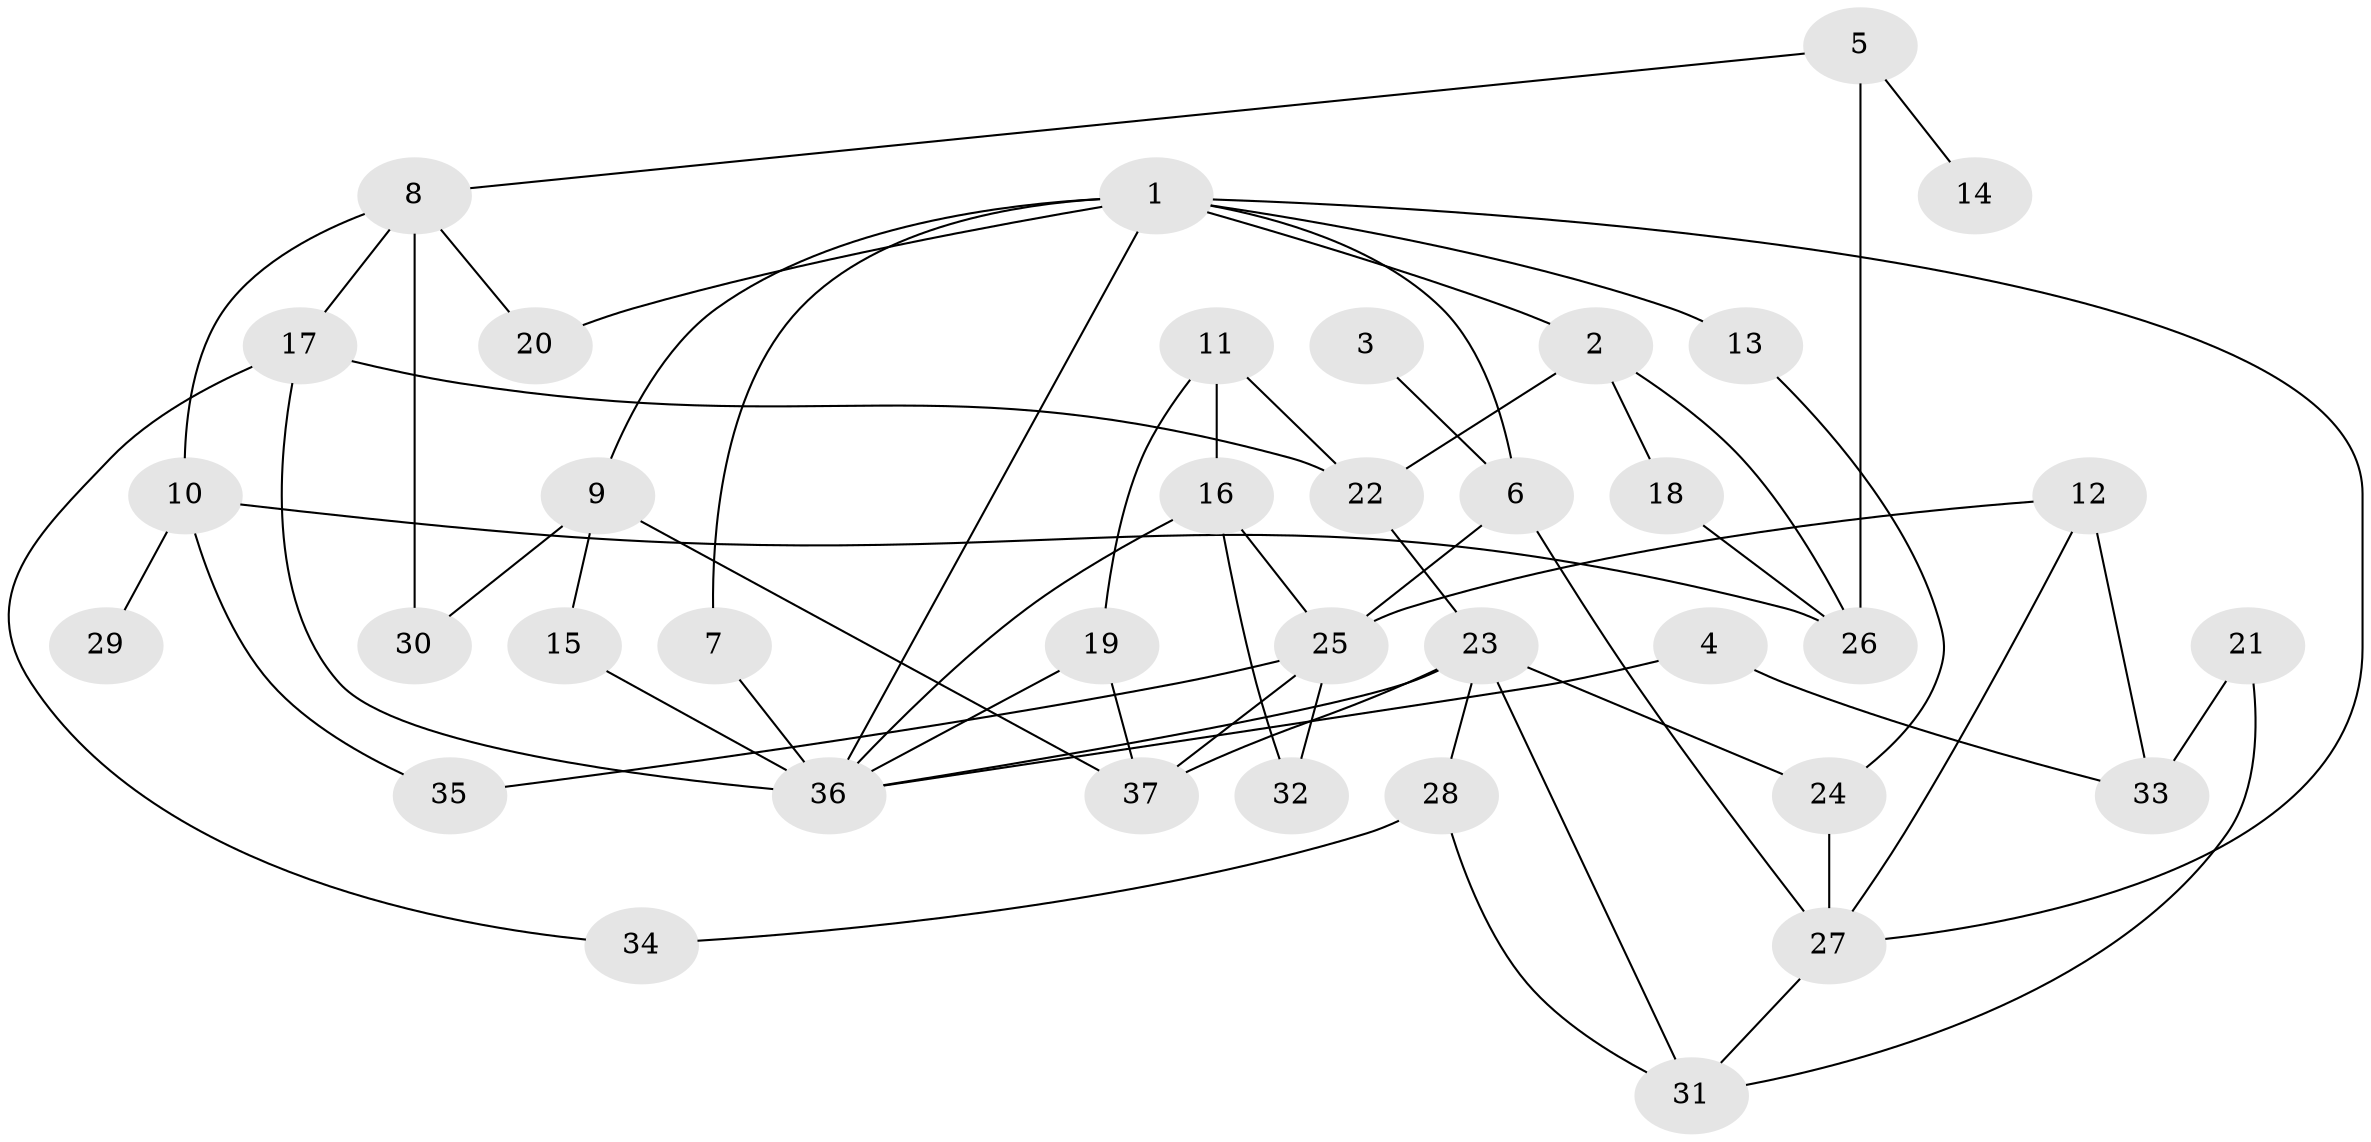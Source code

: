 // original degree distribution, {4: 0.136986301369863, 11: 0.0136986301369863, 7: 0.0273972602739726, 3: 0.2602739726027397, 6: 0.0410958904109589, 2: 0.3013698630136986, 5: 0.0273972602739726, 1: 0.1917808219178082}
// Generated by graph-tools (version 1.1) at 2025/01/03/09/25 03:01:01]
// undirected, 37 vertices, 62 edges
graph export_dot {
graph [start="1"]
  node [color=gray90,style=filled];
  1;
  2;
  3;
  4;
  5;
  6;
  7;
  8;
  9;
  10;
  11;
  12;
  13;
  14;
  15;
  16;
  17;
  18;
  19;
  20;
  21;
  22;
  23;
  24;
  25;
  26;
  27;
  28;
  29;
  30;
  31;
  32;
  33;
  34;
  35;
  36;
  37;
  1 -- 2 [weight=1.0];
  1 -- 6 [weight=1.0];
  1 -- 7 [weight=1.0];
  1 -- 9 [weight=1.0];
  1 -- 13 [weight=1.0];
  1 -- 20 [weight=1.0];
  1 -- 27 [weight=1.0];
  1 -- 36 [weight=1.0];
  2 -- 18 [weight=1.0];
  2 -- 22 [weight=1.0];
  2 -- 26 [weight=1.0];
  3 -- 6 [weight=1.0];
  4 -- 33 [weight=1.0];
  4 -- 36 [weight=1.0];
  5 -- 8 [weight=1.0];
  5 -- 14 [weight=1.0];
  5 -- 26 [weight=1.0];
  6 -- 25 [weight=1.0];
  6 -- 27 [weight=1.0];
  7 -- 36 [weight=2.0];
  8 -- 10 [weight=1.0];
  8 -- 17 [weight=1.0];
  8 -- 20 [weight=1.0];
  8 -- 30 [weight=1.0];
  9 -- 15 [weight=1.0];
  9 -- 30 [weight=1.0];
  9 -- 37 [weight=1.0];
  10 -- 26 [weight=1.0];
  10 -- 29 [weight=1.0];
  10 -- 35 [weight=1.0];
  11 -- 16 [weight=1.0];
  11 -- 19 [weight=1.0];
  11 -- 22 [weight=1.0];
  12 -- 25 [weight=1.0];
  12 -- 27 [weight=1.0];
  12 -- 33 [weight=1.0];
  13 -- 24 [weight=1.0];
  15 -- 36 [weight=2.0];
  16 -- 25 [weight=1.0];
  16 -- 32 [weight=1.0];
  16 -- 36 [weight=1.0];
  17 -- 22 [weight=1.0];
  17 -- 34 [weight=1.0];
  17 -- 36 [weight=1.0];
  18 -- 26 [weight=1.0];
  19 -- 36 [weight=2.0];
  19 -- 37 [weight=1.0];
  21 -- 31 [weight=1.0];
  21 -- 33 [weight=1.0];
  22 -- 23 [weight=1.0];
  23 -- 24 [weight=1.0];
  23 -- 28 [weight=2.0];
  23 -- 31 [weight=1.0];
  23 -- 36 [weight=1.0];
  23 -- 37 [weight=2.0];
  24 -- 27 [weight=1.0];
  25 -- 32 [weight=1.0];
  25 -- 35 [weight=1.0];
  25 -- 37 [weight=1.0];
  27 -- 31 [weight=1.0];
  28 -- 31 [weight=1.0];
  28 -- 34 [weight=1.0];
}
